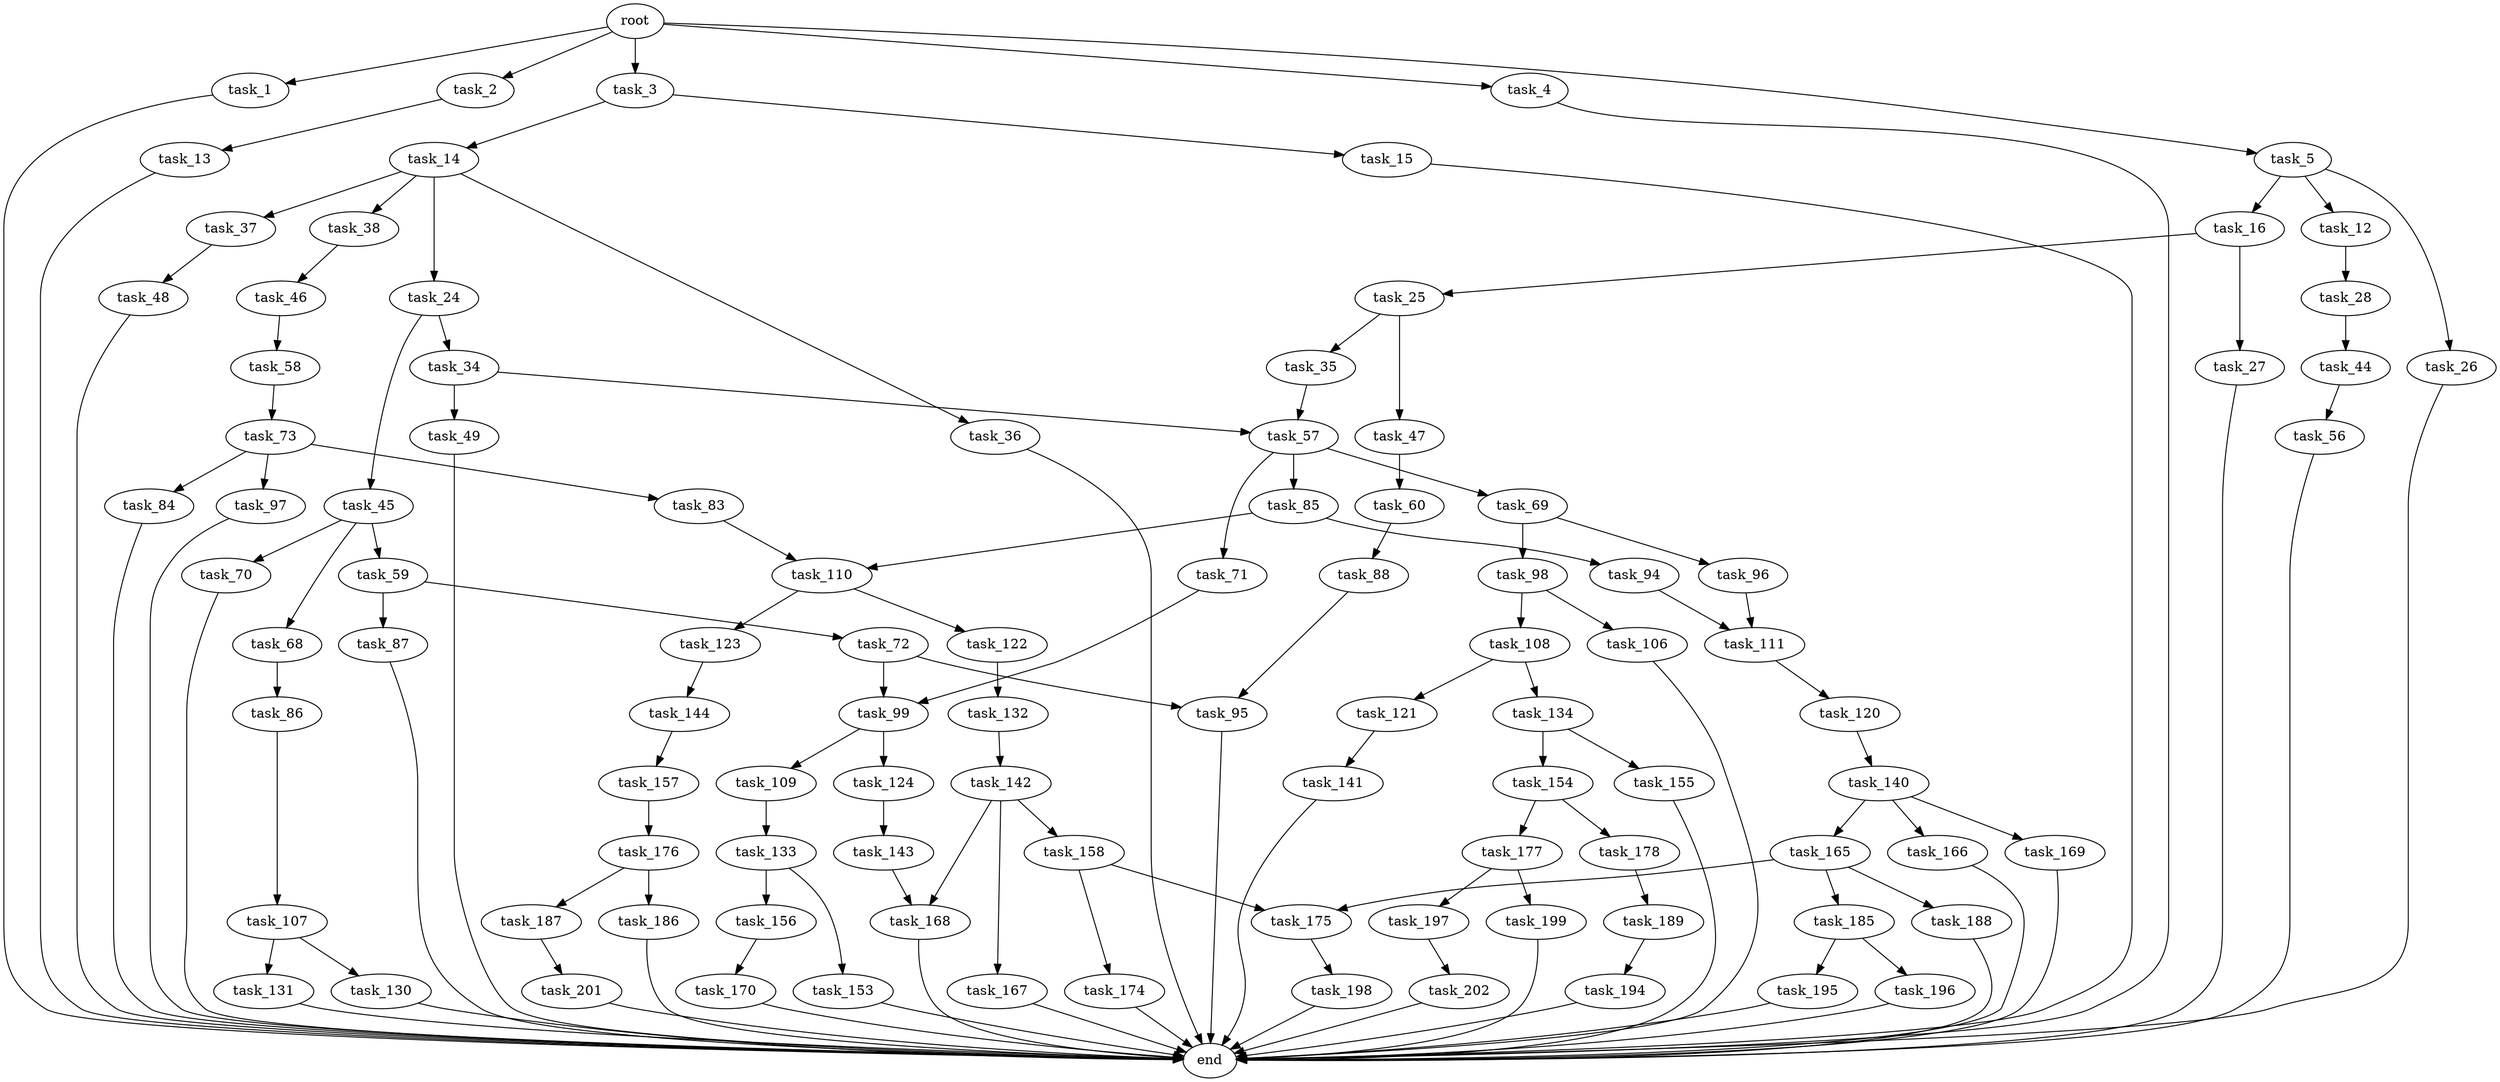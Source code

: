 digraph G {
  root [size="0.000000"];
  task_1 [size="549755813888.000000"];
  task_2 [size="24778764992.000000"];
  task_3 [size="8280109628.000000"];
  task_4 [size="3618442297.000000"];
  task_5 [size="18419626005.000000"];
  end [size="0.000000"];
  task_13 [size="5178834087.000000"];
  task_14 [size="900566558.000000"];
  task_15 [size="549755813888.000000"];
  task_12 [size="1073741824000.000000"];
  task_16 [size="40159574028.000000"];
  task_26 [size="255653096672.000000"];
  task_28 [size="1073741824000.000000"];
  task_24 [size="11505560939.000000"];
  task_36 [size="25197299348.000000"];
  task_37 [size="6230102660.000000"];
  task_38 [size="782757789696.000000"];
  task_25 [size="231928233984.000000"];
  task_27 [size="14066603497.000000"];
  task_34 [size="68719476736.000000"];
  task_45 [size="28991029248.000000"];
  task_35 [size="231928233984.000000"];
  task_47 [size="84663921649.000000"];
  task_44 [size="3632892939.000000"];
  task_49 [size="258293855203.000000"];
  task_57 [size="26407780558.000000"];
  task_48 [size="28991029248.000000"];
  task_46 [size="324802592828.000000"];
  task_56 [size="33666916442.000000"];
  task_59 [size="106358279520.000000"];
  task_68 [size="56909549872.000000"];
  task_70 [size="28991029248.000000"];
  task_58 [size="134217728000.000000"];
  task_60 [size="46996257910.000000"];
  task_69 [size="134217728000.000000"];
  task_71 [size="6062795400.000000"];
  task_85 [size="368293445632.000000"];
  task_73 [size="150783366404.000000"];
  task_72 [size="68719476736.000000"];
  task_87 [size="295389009656.000000"];
  task_88 [size="51566249174.000000"];
  task_86 [size="90279866396.000000"];
  task_96 [size="36411721372.000000"];
  task_98 [size="4482227502.000000"];
  task_99 [size="134217728000.000000"];
  task_95 [size="399952620207.000000"];
  task_83 [size="8589934592.000000"];
  task_84 [size="7106940998.000000"];
  task_97 [size="109887337409.000000"];
  task_110 [size="368293445632.000000"];
  task_94 [size="549755813888.000000"];
  task_107 [size="6167681616.000000"];
  task_111 [size="291300418562.000000"];
  task_106 [size="36432970252.000000"];
  task_108 [size="134217728000.000000"];
  task_109 [size="8162394584.000000"];
  task_124 [size="6429406087.000000"];
  task_130 [size="1977286841.000000"];
  task_131 [size="1187787733.000000"];
  task_121 [size="29029867545.000000"];
  task_134 [size="187517770793.000000"];
  task_133 [size="494390104.000000"];
  task_122 [size="163493996355.000000"];
  task_123 [size="51977205884.000000"];
  task_120 [size="54540667942.000000"];
  task_140 [size="1265969322335.000000"];
  task_141 [size="18316563272.000000"];
  task_132 [size="11675503580.000000"];
  task_144 [size="451765944944.000000"];
  task_143 [size="68719476736.000000"];
  task_142 [size="20570268321.000000"];
  task_153 [size="782757789696.000000"];
  task_156 [size="125260786584.000000"];
  task_154 [size="782757789696.000000"];
  task_155 [size="160531829748.000000"];
  task_165 [size="854377896834.000000"];
  task_166 [size="368293445632.000000"];
  task_169 [size="15280799730.000000"];
  task_158 [size="341272683353.000000"];
  task_167 [size="10430211962.000000"];
  task_168 [size="146454979117.000000"];
  task_157 [size="200122097765.000000"];
  task_177 [size="11422505927.000000"];
  task_178 [size="1073741824000.000000"];
  task_170 [size="134217728000.000000"];
  task_176 [size="82439317126.000000"];
  task_174 [size="231928233984.000000"];
  task_175 [size="957636598950.000000"];
  task_185 [size="278660751564.000000"];
  task_188 [size="11135616940.000000"];
  task_198 [size="21467483103.000000"];
  task_186 [size="876367116355.000000"];
  task_187 [size="720396968413.000000"];
  task_197 [size="355175179632.000000"];
  task_199 [size="20078759244.000000"];
  task_189 [size="549755813888.000000"];
  task_195 [size="1800858324.000000"];
  task_196 [size="5194685868.000000"];
  task_201 [size="31763725928.000000"];
  task_194 [size="782757789696.000000"];
  task_202 [size="11796231558.000000"];

  root -> task_1 [size="1.000000"];
  root -> task_2 [size="1.000000"];
  root -> task_3 [size="1.000000"];
  root -> task_4 [size="1.000000"];
  root -> task_5 [size="1.000000"];
  task_1 -> end [size="1.000000"];
  task_2 -> task_13 [size="411041792.000000"];
  task_3 -> task_14 [size="838860800.000000"];
  task_3 -> task_15 [size="838860800.000000"];
  task_4 -> end [size="1.000000"];
  task_5 -> task_12 [size="679477248.000000"];
  task_5 -> task_16 [size="679477248.000000"];
  task_5 -> task_26 [size="679477248.000000"];
  task_13 -> end [size="1.000000"];
  task_14 -> task_24 [size="33554432.000000"];
  task_14 -> task_36 [size="33554432.000000"];
  task_14 -> task_37 [size="33554432.000000"];
  task_14 -> task_38 [size="33554432.000000"];
  task_15 -> end [size="1.000000"];
  task_12 -> task_28 [size="838860800.000000"];
  task_16 -> task_25 [size="838860800.000000"];
  task_16 -> task_27 [size="838860800.000000"];
  task_26 -> end [size="1.000000"];
  task_28 -> task_44 [size="838860800.000000"];
  task_24 -> task_34 [size="209715200.000000"];
  task_24 -> task_45 [size="209715200.000000"];
  task_36 -> end [size="1.000000"];
  task_37 -> task_48 [size="301989888.000000"];
  task_38 -> task_46 [size="679477248.000000"];
  task_25 -> task_35 [size="301989888.000000"];
  task_25 -> task_47 [size="301989888.000000"];
  task_27 -> end [size="1.000000"];
  task_34 -> task_49 [size="134217728.000000"];
  task_34 -> task_57 [size="134217728.000000"];
  task_45 -> task_59 [size="75497472.000000"];
  task_45 -> task_68 [size="75497472.000000"];
  task_45 -> task_70 [size="75497472.000000"];
  task_35 -> task_57 [size="301989888.000000"];
  task_47 -> task_60 [size="75497472.000000"];
  task_44 -> task_56 [size="411041792.000000"];
  task_49 -> end [size="1.000000"];
  task_57 -> task_69 [size="33554432.000000"];
  task_57 -> task_71 [size="33554432.000000"];
  task_57 -> task_85 [size="33554432.000000"];
  task_48 -> end [size="1.000000"];
  task_46 -> task_58 [size="209715200.000000"];
  task_56 -> end [size="1.000000"];
  task_59 -> task_72 [size="134217728.000000"];
  task_59 -> task_87 [size="134217728.000000"];
  task_68 -> task_86 [size="75497472.000000"];
  task_70 -> end [size="1.000000"];
  task_58 -> task_73 [size="209715200.000000"];
  task_60 -> task_88 [size="33554432.000000"];
  task_69 -> task_96 [size="209715200.000000"];
  task_69 -> task_98 [size="209715200.000000"];
  task_71 -> task_99 [size="536870912.000000"];
  task_85 -> task_94 [size="411041792.000000"];
  task_85 -> task_110 [size="411041792.000000"];
  task_73 -> task_83 [size="209715200.000000"];
  task_73 -> task_84 [size="209715200.000000"];
  task_73 -> task_97 [size="209715200.000000"];
  task_72 -> task_95 [size="134217728.000000"];
  task_72 -> task_99 [size="134217728.000000"];
  task_87 -> end [size="1.000000"];
  task_88 -> task_95 [size="75497472.000000"];
  task_86 -> task_107 [size="209715200.000000"];
  task_96 -> task_111 [size="679477248.000000"];
  task_98 -> task_106 [size="134217728.000000"];
  task_98 -> task_108 [size="134217728.000000"];
  task_99 -> task_109 [size="209715200.000000"];
  task_99 -> task_124 [size="209715200.000000"];
  task_95 -> end [size="1.000000"];
  task_83 -> task_110 [size="33554432.000000"];
  task_84 -> end [size="1.000000"];
  task_97 -> end [size="1.000000"];
  task_110 -> task_122 [size="411041792.000000"];
  task_110 -> task_123 [size="411041792.000000"];
  task_94 -> task_111 [size="536870912.000000"];
  task_107 -> task_130 [size="134217728.000000"];
  task_107 -> task_131 [size="134217728.000000"];
  task_111 -> task_120 [size="301989888.000000"];
  task_106 -> end [size="1.000000"];
  task_108 -> task_121 [size="209715200.000000"];
  task_108 -> task_134 [size="209715200.000000"];
  task_109 -> task_133 [size="134217728.000000"];
  task_124 -> task_143 [size="209715200.000000"];
  task_130 -> end [size="1.000000"];
  task_131 -> end [size="1.000000"];
  task_121 -> task_141 [size="33554432.000000"];
  task_134 -> task_154 [size="209715200.000000"];
  task_134 -> task_155 [size="209715200.000000"];
  task_133 -> task_153 [size="33554432.000000"];
  task_133 -> task_156 [size="33554432.000000"];
  task_122 -> task_132 [size="411041792.000000"];
  task_123 -> task_144 [size="75497472.000000"];
  task_120 -> task_140 [size="75497472.000000"];
  task_140 -> task_165 [size="838860800.000000"];
  task_140 -> task_166 [size="838860800.000000"];
  task_140 -> task_169 [size="838860800.000000"];
  task_141 -> end [size="1.000000"];
  task_132 -> task_142 [size="679477248.000000"];
  task_144 -> task_157 [size="301989888.000000"];
  task_143 -> task_168 [size="134217728.000000"];
  task_142 -> task_158 [size="411041792.000000"];
  task_142 -> task_167 [size="411041792.000000"];
  task_142 -> task_168 [size="411041792.000000"];
  task_153 -> end [size="1.000000"];
  task_156 -> task_170 [size="134217728.000000"];
  task_154 -> task_177 [size="679477248.000000"];
  task_154 -> task_178 [size="679477248.000000"];
  task_155 -> end [size="1.000000"];
  task_165 -> task_175 [size="679477248.000000"];
  task_165 -> task_185 [size="679477248.000000"];
  task_165 -> task_188 [size="679477248.000000"];
  task_166 -> end [size="1.000000"];
  task_169 -> end [size="1.000000"];
  task_158 -> task_174 [size="838860800.000000"];
  task_158 -> task_175 [size="838860800.000000"];
  task_167 -> end [size="1.000000"];
  task_168 -> end [size="1.000000"];
  task_157 -> task_176 [size="209715200.000000"];
  task_177 -> task_197 [size="33554432.000000"];
  task_177 -> task_199 [size="33554432.000000"];
  task_178 -> task_189 [size="838860800.000000"];
  task_170 -> end [size="1.000000"];
  task_176 -> task_186 [size="75497472.000000"];
  task_176 -> task_187 [size="75497472.000000"];
  task_174 -> end [size="1.000000"];
  task_175 -> task_198 [size="679477248.000000"];
  task_185 -> task_195 [size="536870912.000000"];
  task_185 -> task_196 [size="536870912.000000"];
  task_188 -> end [size="1.000000"];
  task_198 -> end [size="1.000000"];
  task_186 -> end [size="1.000000"];
  task_187 -> task_201 [size="838860800.000000"];
  task_197 -> task_202 [size="301989888.000000"];
  task_199 -> end [size="1.000000"];
  task_189 -> task_194 [size="536870912.000000"];
  task_195 -> end [size="1.000000"];
  task_196 -> end [size="1.000000"];
  task_201 -> end [size="1.000000"];
  task_194 -> end [size="1.000000"];
  task_202 -> end [size="1.000000"];
}
